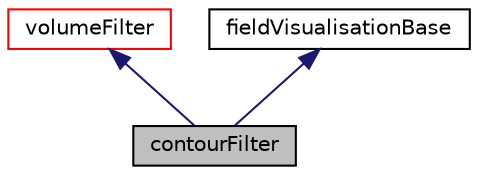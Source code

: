 digraph "contourFilter"
{
  bgcolor="transparent";
  edge [fontname="Helvetica",fontsize="10",labelfontname="Helvetica",labelfontsize="10"];
  node [fontname="Helvetica",fontsize="10",shape=record];
  Node1 [label="contourFilter",height=0.2,width=0.4,color="black", fillcolor="grey75", style="filled" fontcolor="black"];
  Node2 -> Node1 [dir="back",color="midnightblue",fontsize="10",style="solid",fontname="Helvetica"];
  Node2 [label="volumeFilter",height=0.2,width=0.4,color="red",URL="$classFoam_1_1functionObjects_1_1runTimePostPro_1_1volumeFilter.html",tooltip="Visualisation of OpenFOAM volume fields as surface data using a VTK filter cascade. "];
  Node3 -> Node1 [dir="back",color="midnightblue",fontsize="10",style="solid",fontname="Helvetica"];
  Node3 [label="fieldVisualisationBase",height=0.2,width=0.4,color="black",URL="$classFoam_1_1functionObjects_1_1runTimePostPro_1_1fieldVisualisationBase.html",tooltip="Base class for scene objects. "];
}

